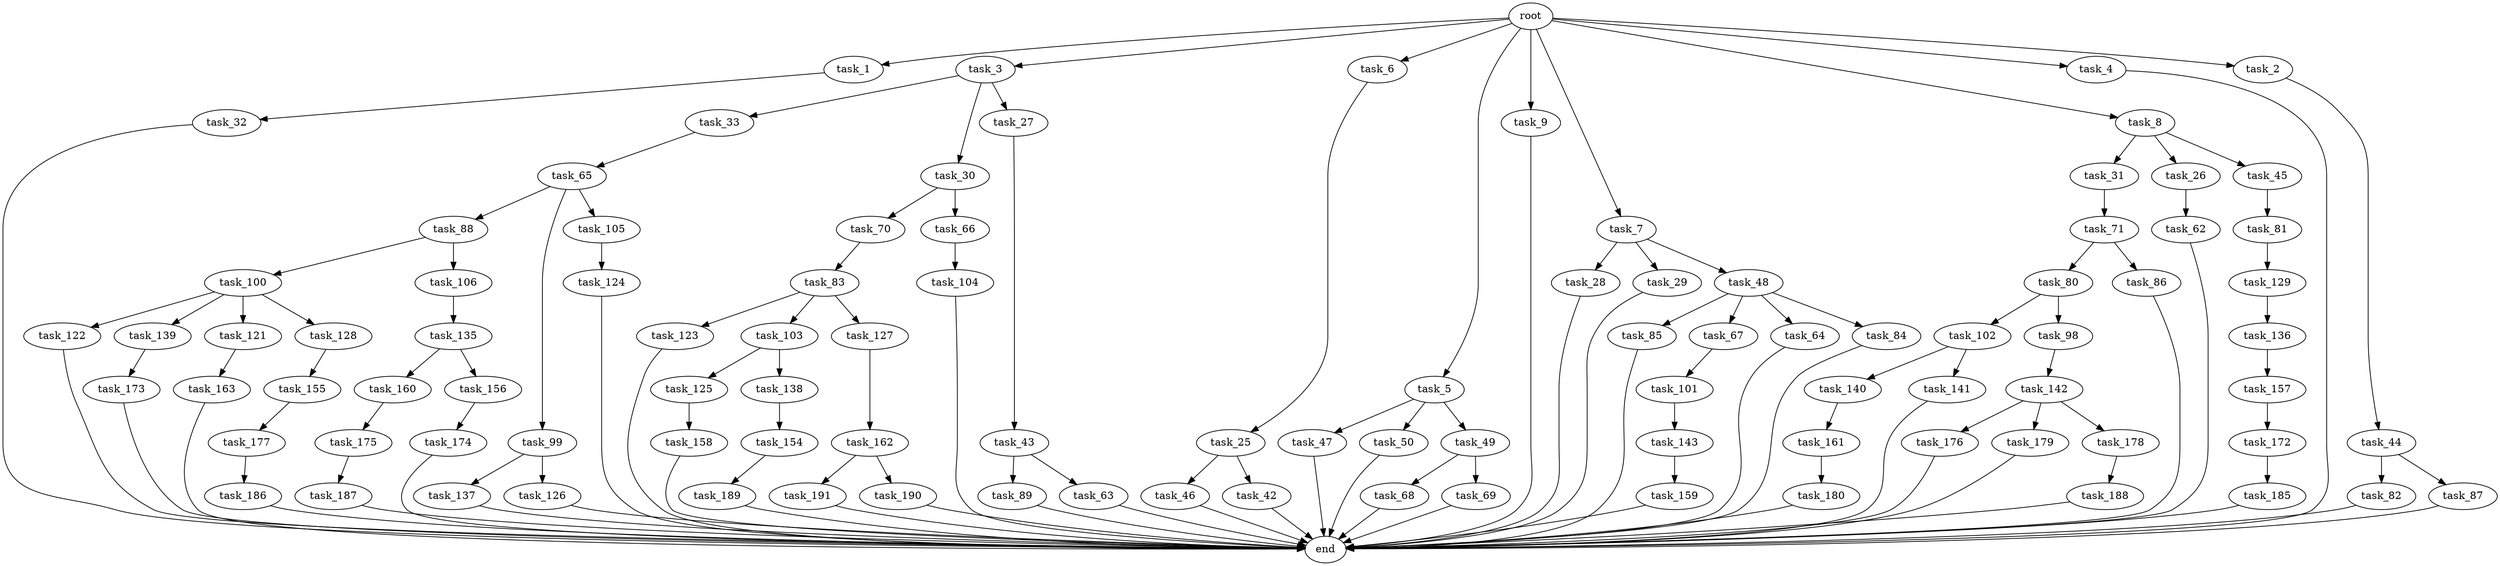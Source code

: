 digraph G {
  task_100 [size="858993459200.000000"];
  task_31 [size="420906795008.000000"];
  task_33 [size="549755813888.000000"];
  task_47 [size="77309411328.000000"];
  task_62 [size="309237645312.000000"];
  task_157 [size="858993459200.000000"];
  task_106 [size="858993459200.000000"];
  task_177 [size="34359738368.000000"];
  task_102 [size="549755813888.000000"];
  task_32 [size="695784701952.000000"];
  task_159 [size="137438953472.000000"];
  task_123 [size="214748364800.000000"];
  task_30 [size="549755813888.000000"];
  end [size="0.000000"];
  task_27 [size="549755813888.000000"];
  task_125 [size="309237645312.000000"];
  task_104 [size="214748364800.000000"];
  task_138 [size="309237645312.000000"];
  task_143 [size="695784701952.000000"];
  task_70 [size="858993459200.000000"];
  task_122 [size="549755813888.000000"];
  task_1 [size="1024.000000"];
  task_66 [size="858993459200.000000"];
  task_173 [size="420906795008.000000"];
  task_3 [size="1024.000000"];
  task_6 [size="1024.000000"];
  task_161 [size="549755813888.000000"];
  task_85 [size="858993459200.000000"];
  task_160 [size="34359738368.000000"];
  task_26 [size="420906795008.000000"];
  task_5 [size="1024.000000"];
  task_154 [size="77309411328.000000"];
  task_25 [size="309237645312.000000"];
  task_46 [size="137438953472.000000"];
  task_188 [size="137438953472.000000"];
  task_162 [size="309237645312.000000"];
  task_43 [size="420906795008.000000"];
  task_98 [size="549755813888.000000"];
  task_28 [size="137438953472.000000"];
  task_9 [size="1024.000000"];
  task_68 [size="420906795008.000000"];
  task_67 [size="858993459200.000000"];
  task_29 [size="137438953472.000000"];
  task_176 [size="420906795008.000000"];
  task_179 [size="420906795008.000000"];
  task_82 [size="34359738368.000000"];
  task_139 [size="549755813888.000000"];
  task_64 [size="858993459200.000000"];
  task_140 [size="309237645312.000000"];
  task_191 [size="34359738368.000000"];
  task_180 [size="695784701952.000000"];
  task_80 [size="309237645312.000000"];
  task_103 [size="214748364800.000000"];
  task_155 [size="137438953472.000000"];
  task_42 [size="137438953472.000000"];
  task_69 [size="420906795008.000000"];
  task_89 [size="695784701952.000000"];
  task_186 [size="858993459200.000000"];
  task_121 [size="549755813888.000000"];
  task_135 [size="137438953472.000000"];
  task_84 [size="858993459200.000000"];
  task_175 [size="214748364800.000000"];
  task_137 [size="77309411328.000000"];
  task_172 [size="420906795008.000000"];
  task_189 [size="34359738368.000000"];
  task_129 [size="137438953472.000000"];
  task_158 [size="309237645312.000000"];
  task_187 [size="549755813888.000000"];
  task_88 [size="695784701952.000000"];
  task_48 [size="137438953472.000000"];
  task_83 [size="309237645312.000000"];
  task_126 [size="77309411328.000000"];
  task_7 [size="1024.000000"];
  task_136 [size="34359738368.000000"];
  task_99 [size="695784701952.000000"];
  task_45 [size="420906795008.000000"];
  task_81 [size="214748364800.000000"];
  task_50 [size="77309411328.000000"];
  task_128 [size="549755813888.000000"];
  root [size="0.000000"];
  task_49 [size="77309411328.000000"];
  task_127 [size="214748364800.000000"];
  task_124 [size="858993459200.000000"];
  task_86 [size="309237645312.000000"];
  task_141 [size="309237645312.000000"];
  task_8 [size="1024.000000"];
  task_156 [size="34359738368.000000"];
  task_44 [size="309237645312.000000"];
  task_163 [size="420906795008.000000"];
  task_142 [size="309237645312.000000"];
  task_87 [size="34359738368.000000"];
  task_101 [size="549755813888.000000"];
  task_105 [size="695784701952.000000"];
  task_4 [size="1024.000000"];
  task_174 [size="214748364800.000000"];
  task_63 [size="695784701952.000000"];
  task_190 [size="34359738368.000000"];
  task_185 [size="137438953472.000000"];
  task_71 [size="695784701952.000000"];
  task_2 [size="1024.000000"];
  task_178 [size="420906795008.000000"];
  task_65 [size="77309411328.000000"];

  task_100 -> task_121 [size="536870912.000000"];
  task_100 -> task_139 [size="536870912.000000"];
  task_100 -> task_128 [size="536870912.000000"];
  task_100 -> task_122 [size="536870912.000000"];
  task_31 -> task_71 [size="679477248.000000"];
  task_33 -> task_65 [size="75497472.000000"];
  task_47 -> end [size="1.000000"];
  task_62 -> end [size="1.000000"];
  task_157 -> task_172 [size="411041792.000000"];
  task_106 -> task_135 [size="134217728.000000"];
  task_177 -> task_186 [size="838860800.000000"];
  task_102 -> task_140 [size="301989888.000000"];
  task_102 -> task_141 [size="301989888.000000"];
  task_32 -> end [size="1.000000"];
  task_159 -> end [size="1.000000"];
  task_123 -> end [size="1.000000"];
  task_30 -> task_66 [size="838860800.000000"];
  task_30 -> task_70 [size="838860800.000000"];
  task_27 -> task_43 [size="411041792.000000"];
  task_125 -> task_158 [size="301989888.000000"];
  task_104 -> end [size="1.000000"];
  task_138 -> task_154 [size="75497472.000000"];
  task_143 -> task_159 [size="134217728.000000"];
  task_70 -> task_83 [size="301989888.000000"];
  task_122 -> end [size="1.000000"];
  task_1 -> task_32 [size="679477248.000000"];
  task_66 -> task_104 [size="209715200.000000"];
  task_173 -> end [size="1.000000"];
  task_3 -> task_30 [size="536870912.000000"];
  task_3 -> task_27 [size="536870912.000000"];
  task_3 -> task_33 [size="536870912.000000"];
  task_6 -> task_25 [size="301989888.000000"];
  task_161 -> task_180 [size="679477248.000000"];
  task_85 -> end [size="1.000000"];
  task_160 -> task_175 [size="209715200.000000"];
  task_26 -> task_62 [size="301989888.000000"];
  task_5 -> task_50 [size="75497472.000000"];
  task_5 -> task_49 [size="75497472.000000"];
  task_5 -> task_47 [size="75497472.000000"];
  task_154 -> task_189 [size="33554432.000000"];
  task_25 -> task_46 [size="134217728.000000"];
  task_25 -> task_42 [size="134217728.000000"];
  task_46 -> end [size="1.000000"];
  task_188 -> end [size="1.000000"];
  task_162 -> task_190 [size="33554432.000000"];
  task_162 -> task_191 [size="33554432.000000"];
  task_43 -> task_89 [size="679477248.000000"];
  task_43 -> task_63 [size="679477248.000000"];
  task_98 -> task_142 [size="301989888.000000"];
  task_28 -> end [size="1.000000"];
  task_9 -> end [size="1.000000"];
  task_68 -> end [size="1.000000"];
  task_67 -> task_101 [size="536870912.000000"];
  task_29 -> end [size="1.000000"];
  task_176 -> end [size="1.000000"];
  task_179 -> end [size="1.000000"];
  task_82 -> end [size="1.000000"];
  task_139 -> task_173 [size="411041792.000000"];
  task_64 -> end [size="1.000000"];
  task_140 -> task_161 [size="536870912.000000"];
  task_191 -> end [size="1.000000"];
  task_180 -> end [size="1.000000"];
  task_80 -> task_98 [size="536870912.000000"];
  task_80 -> task_102 [size="536870912.000000"];
  task_103 -> task_138 [size="301989888.000000"];
  task_103 -> task_125 [size="301989888.000000"];
  task_155 -> task_177 [size="33554432.000000"];
  task_42 -> end [size="1.000000"];
  task_69 -> end [size="1.000000"];
  task_89 -> end [size="1.000000"];
  task_186 -> end [size="1.000000"];
  task_121 -> task_163 [size="411041792.000000"];
  task_135 -> task_156 [size="33554432.000000"];
  task_135 -> task_160 [size="33554432.000000"];
  task_84 -> end [size="1.000000"];
  task_175 -> task_187 [size="536870912.000000"];
  task_137 -> end [size="1.000000"];
  task_172 -> task_185 [size="134217728.000000"];
  task_189 -> end [size="1.000000"];
  task_129 -> task_136 [size="33554432.000000"];
  task_158 -> end [size="1.000000"];
  task_187 -> end [size="1.000000"];
  task_88 -> task_100 [size="838860800.000000"];
  task_88 -> task_106 [size="838860800.000000"];
  task_48 -> task_64 [size="838860800.000000"];
  task_48 -> task_85 [size="838860800.000000"];
  task_48 -> task_67 [size="838860800.000000"];
  task_48 -> task_84 [size="838860800.000000"];
  task_83 -> task_103 [size="209715200.000000"];
  task_83 -> task_127 [size="209715200.000000"];
  task_83 -> task_123 [size="209715200.000000"];
  task_126 -> end [size="1.000000"];
  task_7 -> task_48 [size="134217728.000000"];
  task_7 -> task_28 [size="134217728.000000"];
  task_7 -> task_29 [size="134217728.000000"];
  task_136 -> task_157 [size="838860800.000000"];
  task_99 -> task_137 [size="75497472.000000"];
  task_99 -> task_126 [size="75497472.000000"];
  task_45 -> task_81 [size="209715200.000000"];
  task_81 -> task_129 [size="134217728.000000"];
  task_50 -> end [size="1.000000"];
  task_128 -> task_155 [size="134217728.000000"];
  root -> task_9 [size="1.000000"];
  root -> task_5 [size="1.000000"];
  root -> task_7 [size="1.000000"];
  root -> task_2 [size="1.000000"];
  root -> task_1 [size="1.000000"];
  root -> task_8 [size="1.000000"];
  root -> task_4 [size="1.000000"];
  root -> task_3 [size="1.000000"];
  root -> task_6 [size="1.000000"];
  task_49 -> task_68 [size="411041792.000000"];
  task_49 -> task_69 [size="411041792.000000"];
  task_127 -> task_162 [size="301989888.000000"];
  task_124 -> end [size="1.000000"];
  task_86 -> end [size="1.000000"];
  task_141 -> end [size="1.000000"];
  task_8 -> task_26 [size="411041792.000000"];
  task_8 -> task_31 [size="411041792.000000"];
  task_8 -> task_45 [size="411041792.000000"];
  task_156 -> task_174 [size="209715200.000000"];
  task_44 -> task_82 [size="33554432.000000"];
  task_44 -> task_87 [size="33554432.000000"];
  task_163 -> end [size="1.000000"];
  task_142 -> task_176 [size="411041792.000000"];
  task_142 -> task_178 [size="411041792.000000"];
  task_142 -> task_179 [size="411041792.000000"];
  task_87 -> end [size="1.000000"];
  task_101 -> task_143 [size="679477248.000000"];
  task_105 -> task_124 [size="838860800.000000"];
  task_4 -> end [size="1.000000"];
  task_174 -> end [size="1.000000"];
  task_63 -> end [size="1.000000"];
  task_190 -> end [size="1.000000"];
  task_185 -> end [size="1.000000"];
  task_71 -> task_80 [size="301989888.000000"];
  task_71 -> task_86 [size="301989888.000000"];
  task_2 -> task_44 [size="301989888.000000"];
  task_178 -> task_188 [size="134217728.000000"];
  task_65 -> task_88 [size="679477248.000000"];
  task_65 -> task_99 [size="679477248.000000"];
  task_65 -> task_105 [size="679477248.000000"];
}
